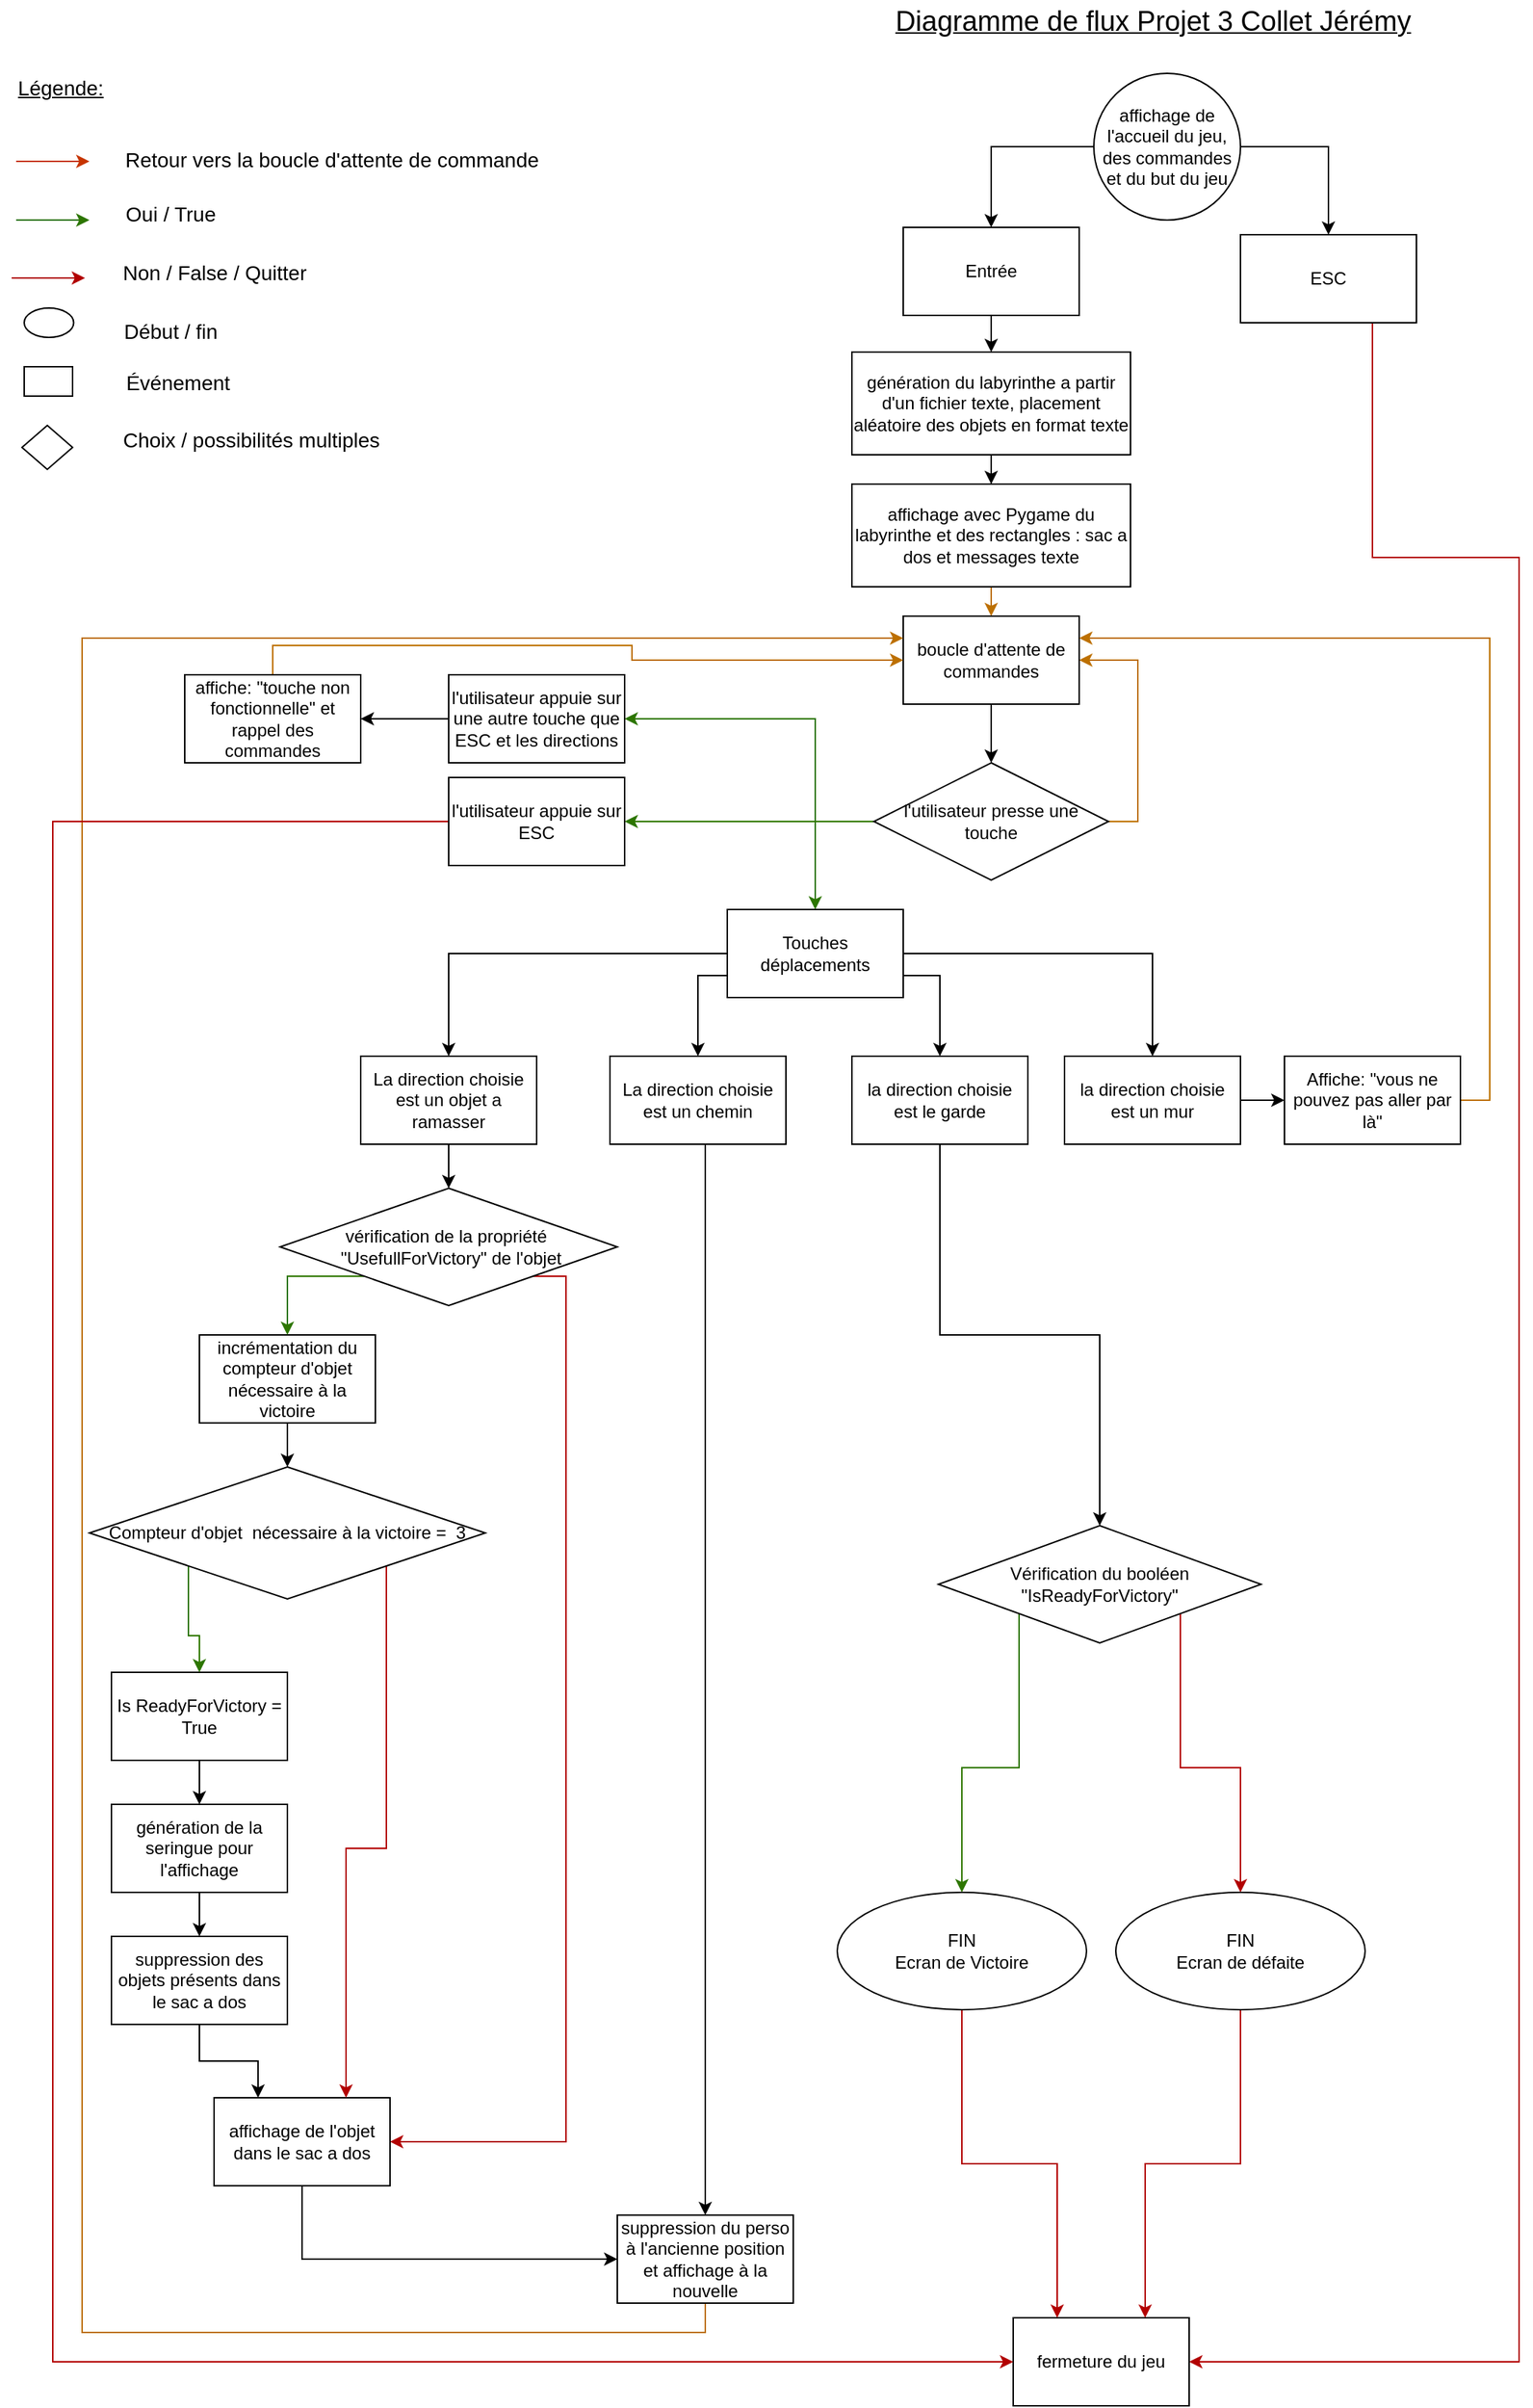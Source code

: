 <mxfile version="12.8.8" type="device"><diagram id="HxktJyExayswWjwQQTPL" name="Page-1"><mxGraphModel dx="1865" dy="499" grid="1" gridSize="10" guides="1" tooltips="1" connect="1" arrows="1" fold="1" page="1" pageScale="1" pageWidth="827" pageHeight="1169" math="0" shadow="0"><root><mxCell id="0"/><mxCell id="1" parent="0"/><mxCell id="kX0LqObnbFCI0eT0RyHW-28" style="edgeStyle=orthogonalEdgeStyle;rounded=0;orthogonalLoop=1;jettySize=auto;html=1;exitX=0;exitY=0.5;exitDx=0;exitDy=0;entryX=0.5;entryY=0;entryDx=0;entryDy=0;" parent="1" source="9LbgITn_SLXaieEG30Oa-1" target="9LbgITn_SLXaieEG30Oa-9" edge="1"><mxGeometry relative="1" as="geometry"/></mxCell><mxCell id="kX0LqObnbFCI0eT0RyHW-29" style="edgeStyle=orthogonalEdgeStyle;rounded=0;orthogonalLoop=1;jettySize=auto;html=1;exitX=1;exitY=0.5;exitDx=0;exitDy=0;entryX=0.5;entryY=0;entryDx=0;entryDy=0;" parent="1" source="9LbgITn_SLXaieEG30Oa-1" target="9LbgITn_SLXaieEG30Oa-10" edge="1"><mxGeometry relative="1" as="geometry"/></mxCell><mxCell id="9LbgITn_SLXaieEG30Oa-1" value="affichage de l'accueil du jeu, des commandes et du but du jeu" style="ellipse;whiteSpace=wrap;html=1;aspect=fixed;" parent="1" vertex="1"><mxGeometry x="300" y="50" width="100" height="100" as="geometry"/></mxCell><mxCell id="9LbgITn_SLXaieEG30Oa-5" style="edgeStyle=orthogonalEdgeStyle;rounded=0;orthogonalLoop=1;jettySize=auto;html=1;" parent="1" edge="1"><mxGeometry relative="1" as="geometry"><mxPoint x="400" y="160" as="targetPoint"/><mxPoint x="400" y="160" as="sourcePoint"/></mxGeometry></mxCell><mxCell id="Czr6kzGG0I7ZaK-EE0d4-31" style="edgeStyle=orthogonalEdgeStyle;rounded=0;orthogonalLoop=1;jettySize=auto;html=1;exitX=0.5;exitY=1;exitDx=0;exitDy=0;entryX=0.5;entryY=0;entryDx=0;entryDy=0;fontSize=14;" parent="1" source="9LbgITn_SLXaieEG30Oa-9" target="9LbgITn_SLXaieEG30Oa-23" edge="1"><mxGeometry relative="1" as="geometry"/></mxCell><mxCell id="9LbgITn_SLXaieEG30Oa-9" value="Entrée" style="rounded=0;whiteSpace=wrap;html=1;" parent="1" vertex="1"><mxGeometry x="170" y="155" width="120" height="60" as="geometry"/></mxCell><mxCell id="kX0LqObnbFCI0eT0RyHW-163" style="edgeStyle=orthogonalEdgeStyle;rounded=0;orthogonalLoop=1;jettySize=auto;html=1;exitX=0.5;exitY=1;exitDx=0;exitDy=0;entryX=1;entryY=0.5;entryDx=0;entryDy=0;fillColor=#e51400;strokeColor=#B20000;" parent="1" source="9LbgITn_SLXaieEG30Oa-10" target="9LbgITn_SLXaieEG30Oa-21" edge="1"><mxGeometry relative="1" as="geometry"><Array as="points"><mxPoint x="490" y="380"/><mxPoint x="590" y="380"/><mxPoint x="590" y="1610"/></Array></mxGeometry></mxCell><mxCell id="9LbgITn_SLXaieEG30Oa-10" value="ESC" style="rounded=0;whiteSpace=wrap;html=1;" parent="1" vertex="1"><mxGeometry x="400" y="160" width="120" height="60" as="geometry"/></mxCell><mxCell id="9LbgITn_SLXaieEG30Oa-21" value="fermeture du jeu" style="rounded=0;whiteSpace=wrap;html=1;" parent="1" vertex="1"><mxGeometry x="245" y="1580" width="120" height="60" as="geometry"/></mxCell><mxCell id="kX0LqObnbFCI0eT0RyHW-33" value="" style="edgeStyle=orthogonalEdgeStyle;rounded=0;orthogonalLoop=1;jettySize=auto;html=1;" parent="1" source="9LbgITn_SLXaieEG30Oa-23" target="kX0LqObnbFCI0eT0RyHW-32" edge="1"><mxGeometry relative="1" as="geometry"/></mxCell><mxCell id="9LbgITn_SLXaieEG30Oa-23" value="génération du labyrinthe a partir d'un fichier texte, placement aléatoire des objets en format texte" style="rounded=0;whiteSpace=wrap;html=1;" parent="1" vertex="1"><mxGeometry x="135" y="240" width="190" height="70" as="geometry"/></mxCell><mxCell id="kX0LqObnbFCI0eT0RyHW-46" style="edgeStyle=orthogonalEdgeStyle;rounded=0;orthogonalLoop=1;jettySize=auto;html=1;exitX=0.5;exitY=1;exitDx=0;exitDy=0;entryX=0.5;entryY=0;entryDx=0;entryDy=0;fillColor=#f0a30a;strokeColor=#BD7000;" parent="1" source="kX0LqObnbFCI0eT0RyHW-32" target="9LbgITn_SLXaieEG30Oa-32" edge="1"><mxGeometry relative="1" as="geometry"/></mxCell><mxCell id="kX0LqObnbFCI0eT0RyHW-32" value="affichage avec Pygame du labyrinthe et des rectangles : sac a dos et messages texte" style="rounded=0;whiteSpace=wrap;html=1;" parent="1" vertex="1"><mxGeometry x="135" y="330" width="190" height="70" as="geometry"/></mxCell><mxCell id="kX0LqObnbFCI0eT0RyHW-98" style="edgeStyle=orthogonalEdgeStyle;rounded=0;orthogonalLoop=1;jettySize=auto;html=1;exitX=1;exitY=0.5;exitDx=0;exitDy=0;entryX=0.5;entryY=0;entryDx=0;entryDy=0;" parent="1" source="kX0LqObnbFCI0eT0RyHW-177" target="9LbgITn_SLXaieEG30Oa-61" edge="1"><mxGeometry relative="1" as="geometry"><mxPoint x="180" y="690" as="sourcePoint"/></mxGeometry></mxCell><mxCell id="kX0LqObnbFCI0eT0RyHW-99" style="edgeStyle=orthogonalEdgeStyle;rounded=0;orthogonalLoop=1;jettySize=auto;html=1;exitX=0;exitY=0.5;exitDx=0;exitDy=0;entryX=0.5;entryY=0;entryDx=0;entryDy=0;" parent="1" source="kX0LqObnbFCI0eT0RyHW-177" target="kX0LqObnbFCI0eT0RyHW-94" edge="1"><mxGeometry relative="1" as="geometry"><mxPoint x="100" y="690" as="sourcePoint"/><Array as="points"><mxPoint x="-140" y="650"/></Array></mxGeometry></mxCell><mxCell id="Czr6kzGG0I7ZaK-EE0d4-2" style="edgeStyle=orthogonalEdgeStyle;rounded=0;orthogonalLoop=1;jettySize=auto;html=1;exitX=1;exitY=0.5;exitDx=0;exitDy=0;entryX=1;entryY=0.5;entryDx=0;entryDy=0;fontSize=19;fillColor=#f0a30a;strokeColor=#BD7000;" parent="1" source="kX0LqObnbFCI0eT0RyHW-49" target="9LbgITn_SLXaieEG30Oa-32" edge="1"><mxGeometry relative="1" as="geometry"/></mxCell><mxCell id="Czr6kzGG0I7ZaK-EE0d4-3" style="edgeStyle=orthogonalEdgeStyle;rounded=0;orthogonalLoop=1;jettySize=auto;html=1;exitX=0;exitY=0.5;exitDx=0;exitDy=0;entryX=1;entryY=0.5;entryDx=0;entryDy=0;fontSize=19;fillColor=#60a917;strokeColor=#2D7600;" parent="1" source="kX0LqObnbFCI0eT0RyHW-49" target="9LbgITn_SLXaieEG30Oa-55" edge="1"><mxGeometry relative="1" as="geometry"><Array as="points"><mxPoint x="110" y="560"/><mxPoint x="110" y="490"/></Array></mxGeometry></mxCell><mxCell id="Czr6kzGG0I7ZaK-EE0d4-4" style="edgeStyle=orthogonalEdgeStyle;rounded=0;orthogonalLoop=1;jettySize=auto;html=1;exitX=0;exitY=0.5;exitDx=0;exitDy=0;entryX=1;entryY=0.5;entryDx=0;entryDy=0;fontSize=19;fillColor=#60a917;strokeColor=#2D7600;" parent="1" source="kX0LqObnbFCI0eT0RyHW-49" target="9LbgITn_SLXaieEG30Oa-66" edge="1"><mxGeometry relative="1" as="geometry"/></mxCell><mxCell id="Czr6kzGG0I7ZaK-EE0d4-32" style="edgeStyle=orthogonalEdgeStyle;rounded=0;orthogonalLoop=1;jettySize=auto;html=1;exitX=0;exitY=0.5;exitDx=0;exitDy=0;entryX=0.5;entryY=0;entryDx=0;entryDy=0;fontSize=14;fillColor=#60a917;strokeColor=#2D7600;" parent="1" source="kX0LqObnbFCI0eT0RyHW-49" target="kX0LqObnbFCI0eT0RyHW-177" edge="1"><mxGeometry relative="1" as="geometry"><Array as="points"><mxPoint x="110" y="560"/></Array></mxGeometry></mxCell><mxCell id="kX0LqObnbFCI0eT0RyHW-49" value="l'utilisateur presse une touche" style="rhombus;whiteSpace=wrap;html=1;" parent="1" vertex="1"><mxGeometry x="150" y="520" width="160" height="80" as="geometry"/></mxCell><mxCell id="kX0LqObnbFCI0eT0RyHW-59" style="edgeStyle=orthogonalEdgeStyle;rounded=0;orthogonalLoop=1;jettySize=auto;html=1;exitX=0.5;exitY=1;exitDx=0;exitDy=0;entryX=0.5;entryY=0;entryDx=0;entryDy=0;" parent="1" source="9LbgITn_SLXaieEG30Oa-32" target="kX0LqObnbFCI0eT0RyHW-49" edge="1"><mxGeometry relative="1" as="geometry"/></mxCell><mxCell id="9LbgITn_SLXaieEG30Oa-32" value="boucle d'attente de commandes" style="rounded=0;whiteSpace=wrap;html=1;" parent="1" vertex="1"><mxGeometry x="170" y="420" width="120" height="60" as="geometry"/></mxCell><mxCell id="kX0LqObnbFCI0eT0RyHW-207" style="edgeStyle=orthogonalEdgeStyle;rounded=0;orthogonalLoop=1;jettySize=auto;html=1;exitX=0.25;exitY=1;exitDx=0;exitDy=0;entryX=0;entryY=0.25;entryDx=0;entryDy=0;fillColor=#f0a30a;strokeColor=#BD7000;" parent="1" source="9LbgITn_SLXaieEG30Oa-39" target="9LbgITn_SLXaieEG30Oa-32" edge="1"><mxGeometry relative="1" as="geometry"><mxPoint x="100" y="430" as="targetPoint"/><Array as="points"><mxPoint x="35" y="1570"/><mxPoint x="35" y="1590"/><mxPoint x="-390" y="1590"/><mxPoint x="-390" y="435"/></Array></mxGeometry></mxCell><mxCell id="9LbgITn_SLXaieEG30Oa-39" value="suppression du perso à l'ancienne position et affichage à la nouvelle" style="rounded=0;whiteSpace=wrap;html=1;" parent="1" vertex="1"><mxGeometry x="-25" y="1510" width="120" height="60" as="geometry"/></mxCell><mxCell id="kX0LqObnbFCI0eT0RyHW-154" style="edgeStyle=orthogonalEdgeStyle;rounded=0;orthogonalLoop=1;jettySize=auto;html=1;exitX=1;exitY=0.5;exitDx=0;exitDy=0;entryX=0;entryY=0.5;entryDx=0;entryDy=0;" parent="1" source="9LbgITn_SLXaieEG30Oa-61" target="kX0LqObnbFCI0eT0RyHW-3" edge="1"><mxGeometry relative="1" as="geometry"/></mxCell><mxCell id="9LbgITn_SLXaieEG30Oa-61" value="la direction choisie est un mur" style="rounded=0;whiteSpace=wrap;html=1;" parent="1" vertex="1"><mxGeometry x="280" y="720" width="120" height="60" as="geometry"/></mxCell><mxCell id="kX0LqObnbFCI0eT0RyHW-203" style="edgeStyle=orthogonalEdgeStyle;rounded=0;orthogonalLoop=1;jettySize=auto;html=1;exitX=0.5;exitY=1;exitDx=0;exitDy=0;entryX=0.5;entryY=0;entryDx=0;entryDy=0;" parent="1" source="kX0LqObnbFCI0eT0RyHW-82" target="9LbgITn_SLXaieEG30Oa-39" edge="1"><mxGeometry relative="1" as="geometry"><Array as="points"><mxPoint x="35" y="780"/></Array></mxGeometry></mxCell><mxCell id="kX0LqObnbFCI0eT0RyHW-82" value="La direction choisie est un chemin" style="rounded=0;whiteSpace=wrap;html=1;" parent="1" vertex="1"><mxGeometry x="-30" y="720" width="120" height="60" as="geometry"/></mxCell><mxCell id="kX0LqObnbFCI0eT0RyHW-100" style="edgeStyle=orthogonalEdgeStyle;rounded=0;orthogonalLoop=1;jettySize=auto;html=1;exitX=0.5;exitY=1;exitDx=0;exitDy=0;entryX=0.5;entryY=0;entryDx=0;entryDy=0;" parent="1" source="kX0LqObnbFCI0eT0RyHW-94" edge="1"><mxGeometry relative="1" as="geometry"><mxPoint x="-140" y="810" as="targetPoint"/></mxGeometry></mxCell><mxCell id="kX0LqObnbFCI0eT0RyHW-94" value="La direction choisie est un objet a ramasser" style="rounded=0;whiteSpace=wrap;html=1;" parent="1" vertex="1"><mxGeometry x="-200" y="720" width="120" height="60" as="geometry"/></mxCell><mxCell id="kX0LqObnbFCI0eT0RyHW-167" style="edgeStyle=orthogonalEdgeStyle;rounded=0;orthogonalLoop=1;jettySize=auto;html=1;exitX=0;exitY=0.5;exitDx=0;exitDy=0;entryX=0;entryY=0.5;entryDx=0;entryDy=0;fillColor=#e51400;strokeColor=#B20000;" parent="1" source="9LbgITn_SLXaieEG30Oa-66" target="9LbgITn_SLXaieEG30Oa-21" edge="1"><mxGeometry relative="1" as="geometry"><Array as="points"><mxPoint x="-410" y="560"/><mxPoint x="-410" y="1610"/></Array></mxGeometry></mxCell><mxCell id="9LbgITn_SLXaieEG30Oa-66" value="l'utilisateur appuie sur ESC" style="rounded=0;whiteSpace=wrap;html=1;" parent="1" vertex="1"><mxGeometry x="-140" y="530" width="120" height="60" as="geometry"/></mxCell><mxCell id="kX0LqObnbFCI0eT0RyHW-212" style="edgeStyle=orthogonalEdgeStyle;rounded=0;orthogonalLoop=1;jettySize=auto;html=1;exitX=1;exitY=1;exitDx=0;exitDy=0;entryX=1;entryY=0.5;entryDx=0;entryDy=0;fillColor=#e51400;strokeColor=#B20000;" parent="1" source="kX0LqObnbFCI0eT0RyHW-179" target="kX0LqObnbFCI0eT0RyHW-23" edge="1"><mxGeometry relative="1" as="geometry"><mxPoint x="-90" y="1524" as="targetPoint"/><Array as="points"><mxPoint x="-60" y="870"/><mxPoint x="-60" y="1460"/></Array><mxPoint x="-40" y="950" as="sourcePoint"/></mxGeometry></mxCell><mxCell id="kX0LqObnbFCI0eT0RyHW-109" value="incrémentation du compteur d'objet nécessaire à la victoire" style="rounded=0;whiteSpace=wrap;html=1;" parent="1" vertex="1"><mxGeometry x="-310" y="910" width="120" height="60" as="geometry"/></mxCell><mxCell id="kX0LqObnbFCI0eT0RyHW-162" style="edgeStyle=orthogonalEdgeStyle;rounded=0;orthogonalLoop=1;jettySize=auto;html=1;exitX=0.5;exitY=1;exitDx=0;exitDy=0;entryX=0.75;entryY=0;entryDx=0;entryDy=0;fillColor=#e51400;strokeColor=#B20000;" parent="1" source="9LbgITn_SLXaieEG30Oa-78" target="9LbgITn_SLXaieEG30Oa-21" edge="1"><mxGeometry relative="1" as="geometry"/></mxCell><mxCell id="kX0LqObnbFCI0eT0RyHW-199" style="edgeStyle=orthogonalEdgeStyle;rounded=0;orthogonalLoop=1;jettySize=auto;html=1;exitX=0.5;exitY=1;exitDx=0;exitDy=0;" parent="1" source="9LbgITn_SLXaieEG30Oa-82" target="kX0LqObnbFCI0eT0RyHW-188" edge="1"><mxGeometry relative="1" as="geometry"/></mxCell><mxCell id="9LbgITn_SLXaieEG30Oa-82" value="la direction choisie est le garde" style="rounded=0;whiteSpace=wrap;html=1;" parent="1" vertex="1"><mxGeometry x="135" y="720" width="120" height="60" as="geometry"/></mxCell><mxCell id="kX0LqObnbFCI0eT0RyHW-160" style="edgeStyle=orthogonalEdgeStyle;rounded=0;orthogonalLoop=1;jettySize=auto;html=1;exitX=0.5;exitY=1;exitDx=0;exitDy=0;entryX=0.25;entryY=0;entryDx=0;entryDy=0;fillColor=#e51400;strokeColor=#B20000;" parent="1" source="9LbgITn_SLXaieEG30Oa-85" target="9LbgITn_SLXaieEG30Oa-21" edge="1"><mxGeometry relative="1" as="geometry"/></mxCell><mxCell id="9LbgITn_SLXaieEG30Oa-85" value="&lt;div&gt;FIN&lt;/div&gt;&lt;div&gt;Ecran de Victoire&lt;/div&gt;" style="ellipse;whiteSpace=wrap;html=1;" parent="1" vertex="1"><mxGeometry x="125" y="1290" width="170" height="80" as="geometry"/></mxCell><mxCell id="kX0LqObnbFCI0eT0RyHW-144" style="edgeStyle=orthogonalEdgeStyle;rounded=0;orthogonalLoop=1;jettySize=auto;html=1;exitX=0.5;exitY=1;exitDx=0;exitDy=0;entryX=0.5;entryY=0;entryDx=0;entryDy=0;" parent="1" source="kX0LqObnbFCI0eT0RyHW-141" target="kX0LqObnbFCI0eT0RyHW-123" edge="1"><mxGeometry relative="1" as="geometry"/></mxCell><mxCell id="kX0LqObnbFCI0eT0RyHW-141" value="Is ReadyForVictory = True" style="rounded=0;whiteSpace=wrap;html=1;" parent="1" vertex="1"><mxGeometry x="-370" y="1140" width="120" height="60" as="geometry"/></mxCell><mxCell id="kX0LqObnbFCI0eT0RyHW-126" value="" style="edgeStyle=orthogonalEdgeStyle;rounded=0;orthogonalLoop=1;jettySize=auto;html=1;" parent="1" source="kX0LqObnbFCI0eT0RyHW-123" target="kX0LqObnbFCI0eT0RyHW-125" edge="1"><mxGeometry relative="1" as="geometry"/></mxCell><mxCell id="kX0LqObnbFCI0eT0RyHW-123" value="génération de la seringue pour l'affichage" style="rounded=0;whiteSpace=wrap;html=1;" parent="1" vertex="1"><mxGeometry x="-370" y="1230" width="120" height="60" as="geometry"/></mxCell><mxCell id="Czr6kzGG0I7ZaK-EE0d4-10" style="edgeStyle=orthogonalEdgeStyle;rounded=0;orthogonalLoop=1;jettySize=auto;html=1;exitX=0.5;exitY=1;exitDx=0;exitDy=0;entryX=0.25;entryY=0;entryDx=0;entryDy=0;fontSize=19;" parent="1" source="kX0LqObnbFCI0eT0RyHW-125" target="kX0LqObnbFCI0eT0RyHW-23" edge="1"><mxGeometry relative="1" as="geometry"/></mxCell><mxCell id="kX0LqObnbFCI0eT0RyHW-125" value="suppression des objets présents dans le sac a dos" style="rounded=0;whiteSpace=wrap;html=1;" parent="1" vertex="1"><mxGeometry x="-370" y="1320" width="120" height="60" as="geometry"/></mxCell><mxCell id="kX0LqObnbFCI0eT0RyHW-157" style="edgeStyle=orthogonalEdgeStyle;rounded=0;orthogonalLoop=1;jettySize=auto;html=1;exitX=1;exitY=0.5;exitDx=0;exitDy=0;entryX=1;entryY=0.25;entryDx=0;entryDy=0;fillColor=#f0a30a;strokeColor=#BD7000;" parent="1" source="kX0LqObnbFCI0eT0RyHW-3" target="9LbgITn_SLXaieEG30Oa-32" edge="1"><mxGeometry relative="1" as="geometry"><Array as="points"><mxPoint x="570" y="750"/><mxPoint x="570" y="435"/></Array></mxGeometry></mxCell><mxCell id="kX0LqObnbFCI0eT0RyHW-3" value="Affiche: &quot;vous ne pouvez pas aller par là&quot;" style="rounded=0;whiteSpace=wrap;html=1;" parent="1" vertex="1"><mxGeometry x="430" y="720" width="120" height="60" as="geometry"/></mxCell><mxCell id="kX0LqObnbFCI0eT0RyHW-195" style="edgeStyle=orthogonalEdgeStyle;rounded=0;orthogonalLoop=1;jettySize=auto;html=1;exitX=0.5;exitY=1;exitDx=0;exitDy=0;entryX=0;entryY=0.5;entryDx=0;entryDy=0;" parent="1" source="kX0LqObnbFCI0eT0RyHW-23" target="9LbgITn_SLXaieEG30Oa-39" edge="1"><mxGeometry relative="1" as="geometry"/></mxCell><mxCell id="kX0LqObnbFCI0eT0RyHW-23" value="affichage de l'objet dans le sac a dos" style="rounded=0;whiteSpace=wrap;html=1;" parent="1" vertex="1"><mxGeometry x="-300" y="1430" width="120" height="60" as="geometry"/></mxCell><mxCell id="kX0LqObnbFCI0eT0RyHW-151" style="edgeStyle=orthogonalEdgeStyle;rounded=0;orthogonalLoop=1;jettySize=auto;html=1;exitX=0;exitY=0.5;exitDx=0;exitDy=0;entryX=1;entryY=0.5;entryDx=0;entryDy=0;" parent="1" source="9LbgITn_SLXaieEG30Oa-55" target="kX0LqObnbFCI0eT0RyHW-66" edge="1"><mxGeometry relative="1" as="geometry"/></mxCell><mxCell id="9LbgITn_SLXaieEG30Oa-55" value="l'utilisateur appuie sur une autre touche que ESC et les directions" style="rounded=0;whiteSpace=wrap;html=1;" parent="1" vertex="1"><mxGeometry x="-140" y="460" width="120" height="60" as="geometry"/></mxCell><mxCell id="kX0LqObnbFCI0eT0RyHW-208" style="edgeStyle=orthogonalEdgeStyle;rounded=0;orthogonalLoop=1;jettySize=auto;html=1;exitX=0.5;exitY=0;exitDx=0;exitDy=0;entryX=0;entryY=0.5;entryDx=0;entryDy=0;fillColor=#f0a30a;strokeColor=#BD7000;" parent="1" source="kX0LqObnbFCI0eT0RyHW-66" target="9LbgITn_SLXaieEG30Oa-32" edge="1"><mxGeometry relative="1" as="geometry"/></mxCell><mxCell id="kX0LqObnbFCI0eT0RyHW-66" value="affiche: &quot;touche non fonctionnelle&quot; et rappel des commandes" style="rounded=0;whiteSpace=wrap;html=1;" parent="1" vertex="1"><mxGeometry x="-320" y="460" width="120" height="60" as="geometry"/></mxCell><mxCell id="kX0LqObnbFCI0eT0RyHW-192" style="edgeStyle=orthogonalEdgeStyle;rounded=0;orthogonalLoop=1;jettySize=auto;html=1;exitX=0;exitY=0.75;exitDx=0;exitDy=0;entryX=0.5;entryY=0;entryDx=0;entryDy=0;" parent="1" source="kX0LqObnbFCI0eT0RyHW-177" target="kX0LqObnbFCI0eT0RyHW-82" edge="1"><mxGeometry relative="1" as="geometry"/></mxCell><mxCell id="kX0LqObnbFCI0eT0RyHW-193" style="edgeStyle=orthogonalEdgeStyle;rounded=0;orthogonalLoop=1;jettySize=auto;html=1;exitX=1;exitY=0.75;exitDx=0;exitDy=0;entryX=0.5;entryY=0;entryDx=0;entryDy=0;" parent="1" source="kX0LqObnbFCI0eT0RyHW-177" target="9LbgITn_SLXaieEG30Oa-82" edge="1"><mxGeometry relative="1" as="geometry"/></mxCell><mxCell id="kX0LqObnbFCI0eT0RyHW-177" value="Touches déplacements" style="rounded=0;whiteSpace=wrap;html=1;" parent="1" vertex="1"><mxGeometry x="50" y="620" width="120" height="60" as="geometry"/></mxCell><mxCell id="kX0LqObnbFCI0eT0RyHW-182" style="edgeStyle=orthogonalEdgeStyle;rounded=0;orthogonalLoop=1;jettySize=auto;html=1;exitX=0;exitY=1;exitDx=0;exitDy=0;entryX=0.5;entryY=0;entryDx=0;entryDy=0;fillColor=#60a917;strokeColor=#2D7600;" parent="1" source="kX0LqObnbFCI0eT0RyHW-179" target="kX0LqObnbFCI0eT0RyHW-109" edge="1"><mxGeometry relative="1" as="geometry"><Array as="points"><mxPoint x="-250" y="870"/></Array><mxPoint x="-250" y="890" as="targetPoint"/></mxGeometry></mxCell><mxCell id="kX0LqObnbFCI0eT0RyHW-179" value="&lt;span style=&quot;white-space: normal&quot;&gt;vérification de la propriété&amp;nbsp; &amp;nbsp;&quot;UsefullForVictory&quot; de l'objet&lt;/span&gt;" style="rhombus;whiteSpace=wrap;html=1;" parent="1" vertex="1"><mxGeometry x="-255" y="810" width="230" height="80" as="geometry"/></mxCell><mxCell id="kX0LqObnbFCI0eT0RyHW-201" style="edgeStyle=orthogonalEdgeStyle;rounded=0;orthogonalLoop=1;jettySize=auto;html=1;exitX=0;exitY=1;exitDx=0;exitDy=0;entryX=0.5;entryY=0;entryDx=0;entryDy=0;fillColor=#60a917;strokeColor=#2D7600;" parent="1" source="kX0LqObnbFCI0eT0RyHW-188" target="9LbgITn_SLXaieEG30Oa-85" edge="1"><mxGeometry relative="1" as="geometry"><mxPoint x="210" y="1160" as="targetPoint"/></mxGeometry></mxCell><mxCell id="kX0LqObnbFCI0eT0RyHW-202" style="edgeStyle=orthogonalEdgeStyle;rounded=0;orthogonalLoop=1;jettySize=auto;html=1;exitX=1;exitY=1;exitDx=0;exitDy=0;entryX=0.5;entryY=0;entryDx=0;entryDy=0;fillColor=#e51400;strokeColor=#B20000;" parent="1" source="kX0LqObnbFCI0eT0RyHW-188" target="9LbgITn_SLXaieEG30Oa-78" edge="1"><mxGeometry relative="1" as="geometry"><mxPoint x="400" y="1160" as="targetPoint"/></mxGeometry></mxCell><mxCell id="kX0LqObnbFCI0eT0RyHW-188" value="Vérification du booléen &quot;IsReadyForVictory&quot;" style="rhombus;whiteSpace=wrap;html=1;" parent="1" vertex="1"><mxGeometry x="194" y="1040" width="220" height="80" as="geometry"/></mxCell><mxCell id="9LbgITn_SLXaieEG30Oa-78" value="&lt;div&gt;FIN&lt;/div&gt;&lt;div&gt;Ecran de défaite&lt;/div&gt;" style="ellipse;whiteSpace=wrap;html=1;" parent="1" vertex="1"><mxGeometry x="315" y="1290" width="170" height="80" as="geometry"/></mxCell><mxCell id="Czr6kzGG0I7ZaK-EE0d4-1" value="Diagramme de flux Projet 3 Collet Jérémy" style="text;html=1;align=center;verticalAlign=middle;resizable=0;points=[];autosize=1;fontSize=19;fontStyle=4" parent="1" vertex="1"><mxGeometry x="155" width="370" height="30" as="geometry"/></mxCell><mxCell id="Czr6kzGG0I7ZaK-EE0d4-8" style="edgeStyle=orthogonalEdgeStyle;rounded=0;orthogonalLoop=1;jettySize=auto;html=1;exitX=0;exitY=1;exitDx=0;exitDy=0;entryX=0.5;entryY=0;entryDx=0;entryDy=0;fontSize=19;fillColor=#60a917;strokeColor=#2D7600;" parent="1" source="kX0LqObnbFCI0eT0RyHW-183" target="kX0LqObnbFCI0eT0RyHW-141" edge="1"><mxGeometry relative="1" as="geometry"/></mxCell><mxCell id="Czr6kzGG0I7ZaK-EE0d4-9" style="edgeStyle=orthogonalEdgeStyle;rounded=0;orthogonalLoop=1;jettySize=auto;html=1;exitX=1;exitY=1;exitDx=0;exitDy=0;entryX=0.75;entryY=0;entryDx=0;entryDy=0;fontSize=19;fillColor=#e51400;strokeColor=#B20000;" parent="1" source="kX0LqObnbFCI0eT0RyHW-183" target="kX0LqObnbFCI0eT0RyHW-23" edge="1"><mxGeometry relative="1" as="geometry"/></mxCell><mxCell id="kX0LqObnbFCI0eT0RyHW-183" value="&lt;span style=&quot;white-space: normal&quot;&gt;Compteur d'objet&amp;nbsp; nécessaire à la victoire =&amp;nbsp; 3&lt;/span&gt;" style="rhombus;whiteSpace=wrap;html=1;" parent="1" vertex="1"><mxGeometry x="-385" y="1000" width="270" height="90" as="geometry"/></mxCell><mxCell id="Czr6kzGG0I7ZaK-EE0d4-7" style="edgeStyle=orthogonalEdgeStyle;rounded=0;orthogonalLoop=1;jettySize=auto;html=1;exitX=0.5;exitY=1;exitDx=0;exitDy=0;entryX=0.5;entryY=0;entryDx=0;entryDy=0;" parent="1" source="kX0LqObnbFCI0eT0RyHW-109" target="kX0LqObnbFCI0eT0RyHW-183" edge="1"><mxGeometry relative="1" as="geometry"><mxPoint x="-250" y="1050" as="targetPoint"/><mxPoint x="-250" y="970" as="sourcePoint"/></mxGeometry></mxCell><mxCell id="Czr6kzGG0I7ZaK-EE0d4-11" value="&lt;font style=&quot;font-size: 14px&quot;&gt;Retour vers la boucle d'attente de commande&lt;/font&gt;" style="text;html=1;align=center;verticalAlign=middle;resizable=0;points=[];autosize=1;fontSize=19;" parent="1" vertex="1"><mxGeometry x="-370" y="93" width="300" height="30" as="geometry"/></mxCell><mxCell id="Czr6kzGG0I7ZaK-EE0d4-12" value="&lt;font style=&quot;font-size: 14px&quot;&gt;Oui / True&lt;/font&gt;" style="text;html=1;align=center;verticalAlign=middle;resizable=0;points=[];autosize=1;fontSize=19;" parent="1" vertex="1"><mxGeometry x="-370" y="130" width="80" height="30" as="geometry"/></mxCell><mxCell id="Czr6kzGG0I7ZaK-EE0d4-13" value="&lt;font style=&quot;font-size: 14px&quot;&gt;Non / False / Quitter&lt;/font&gt;" style="text;html=1;align=center;verticalAlign=middle;resizable=0;points=[];autosize=1;fontSize=19;" parent="1" vertex="1"><mxGeometry x="-370" y="170" width="140" height="30" as="geometry"/></mxCell><mxCell id="Czr6kzGG0I7ZaK-EE0d4-17" value="" style="endArrow=classic;html=1;fontSize=19;fillColor=#fa6800;strokeColor=#C73500;" parent="1" edge="1"><mxGeometry width="50" height="50" relative="1" as="geometry"><mxPoint x="-435" y="110" as="sourcePoint"/><mxPoint x="-385" y="110" as="targetPoint"/><Array as="points"><mxPoint x="-415" y="110"/></Array></mxGeometry></mxCell><mxCell id="Czr6kzGG0I7ZaK-EE0d4-18" value="" style="endArrow=classic;html=1;fontSize=19;fillColor=#60a917;strokeColor=#2D7600;" parent="1" edge="1"><mxGeometry width="50" height="50" relative="1" as="geometry"><mxPoint x="-435" y="150" as="sourcePoint"/><mxPoint x="-385" y="150" as="targetPoint"/><Array as="points"><mxPoint x="-415" y="150"/></Array></mxGeometry></mxCell><mxCell id="Czr6kzGG0I7ZaK-EE0d4-19" value="" style="endArrow=classic;html=1;fontSize=19;fillColor=#e51400;strokeColor=#B20000;" parent="1" edge="1"><mxGeometry width="50" height="50" relative="1" as="geometry"><mxPoint x="-438" y="189.5" as="sourcePoint"/><mxPoint x="-388" y="189.5" as="targetPoint"/><Array as="points"><mxPoint x="-418" y="189.5"/></Array></mxGeometry></mxCell><mxCell id="Czr6kzGG0I7ZaK-EE0d4-20" value="" style="ellipse;whiteSpace=wrap;html=1;fontSize=19;" parent="1" vertex="1"><mxGeometry x="-429.5" y="210" width="33.75" height="20" as="geometry"/></mxCell><mxCell id="Czr6kzGG0I7ZaK-EE0d4-21" value="&lt;font style=&quot;font-size: 14px&quot;&gt;Début / fin&lt;/font&gt;" style="text;html=1;align=center;verticalAlign=middle;resizable=0;points=[];autosize=1;fontSize=19;" parent="1" vertex="1"><mxGeometry x="-370" y="210" width="80" height="30" as="geometry"/></mxCell><mxCell id="Czr6kzGG0I7ZaK-EE0d4-22" value="" style="rounded=0;whiteSpace=wrap;html=1;fontSize=19;" parent="1" vertex="1"><mxGeometry x="-429.5" y="250" width="33" height="20" as="geometry"/></mxCell><mxCell id="Czr6kzGG0I7ZaK-EE0d4-23" value="" style="rhombus;whiteSpace=wrap;html=1;fontSize=19;" parent="1" vertex="1"><mxGeometry x="-431" y="290" width="34.5" height="30" as="geometry"/></mxCell><mxCell id="Czr6kzGG0I7ZaK-EE0d4-27" value="&lt;span style=&quot;font-size: 14px&quot;&gt;Événement&lt;/span&gt;" style="text;html=1;align=center;verticalAlign=middle;resizable=0;points=[];autosize=1;fontSize=19;" parent="1" vertex="1"><mxGeometry x="-370" y="245" width="90" height="30" as="geometry"/></mxCell><mxCell id="Czr6kzGG0I7ZaK-EE0d4-28" value="Choix / possibilités multiples" style="text;html=1;align=center;verticalAlign=middle;resizable=0;points=[];autosize=1;fontSize=14;" parent="1" vertex="1"><mxGeometry x="-370" y="290" width="190" height="20" as="geometry"/></mxCell><mxCell id="Czr6kzGG0I7ZaK-EE0d4-29" value="Légende:" style="text;html=1;align=center;verticalAlign=middle;resizable=0;points=[];autosize=1;fontSize=14;fontStyle=4" parent="1" vertex="1"><mxGeometry x="-440" y="50" width="70" height="20" as="geometry"/></mxCell></root></mxGraphModel></diagram></mxfile>